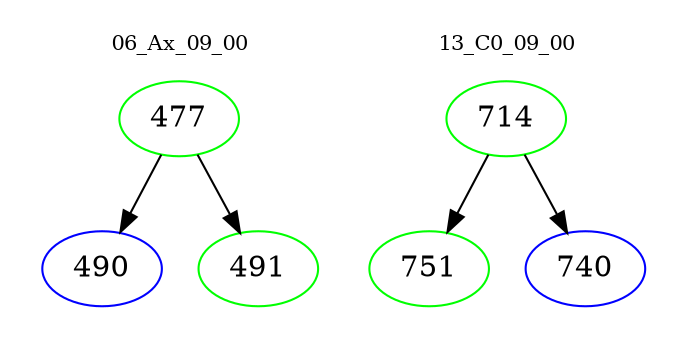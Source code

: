 digraph{
subgraph cluster_0 {
color = white
label = "06_Ax_09_00";
fontsize=10;
T0_477 [label="477", color="green"]
T0_477 -> T0_490 [color="black"]
T0_490 [label="490", color="blue"]
T0_477 -> T0_491 [color="black"]
T0_491 [label="491", color="green"]
}
subgraph cluster_1 {
color = white
label = "13_C0_09_00";
fontsize=10;
T1_714 [label="714", color="green"]
T1_714 -> T1_751 [color="black"]
T1_751 [label="751", color="green"]
T1_714 -> T1_740 [color="black"]
T1_740 [label="740", color="blue"]
}
}
